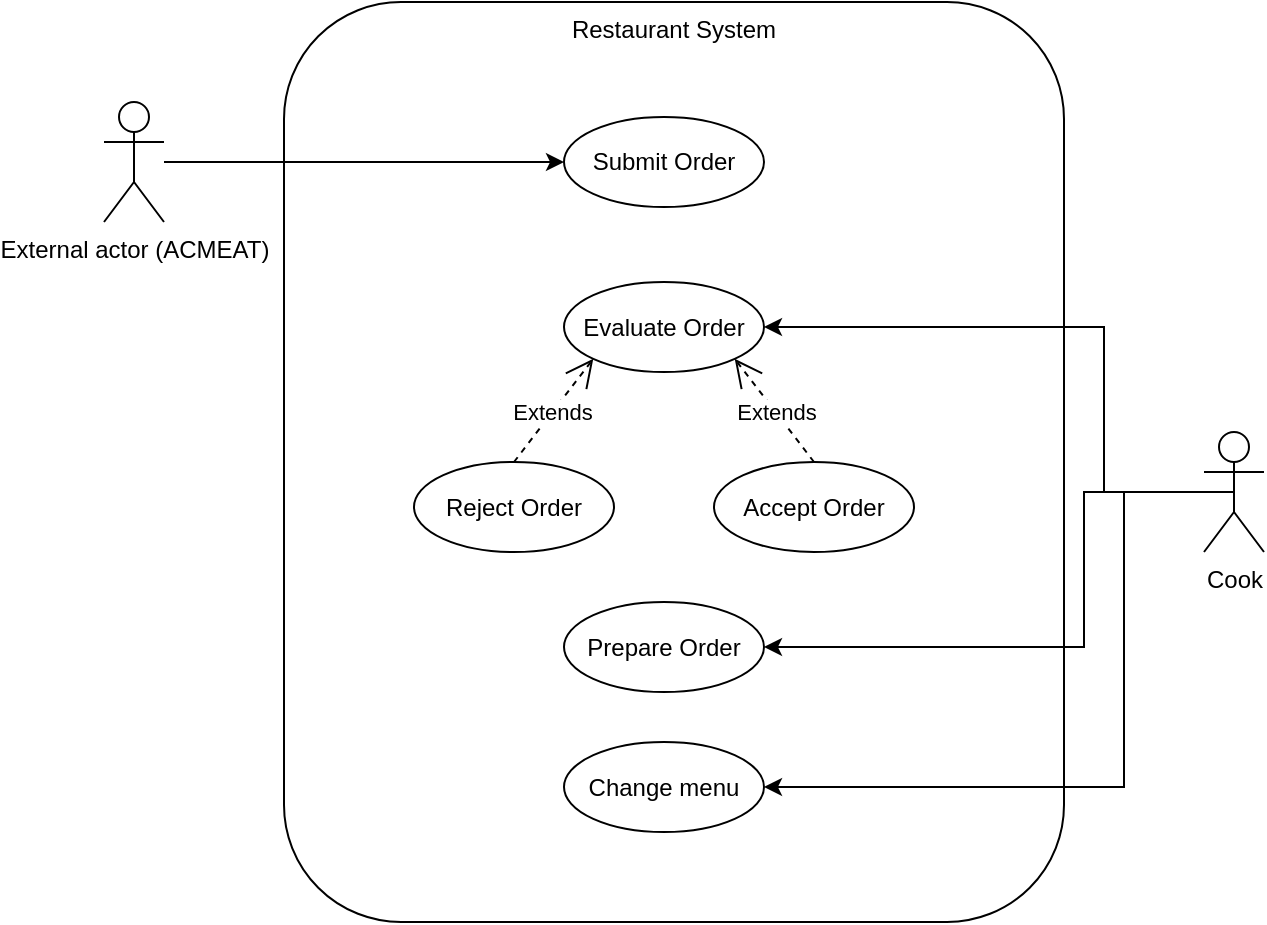 <mxfile version="28.0.6">
  <diagram name="Pagina-1" id="c-uwUkHPffSPwhgFVyYJ">
    <mxGraphModel dx="1144" dy="815" grid="1" gridSize="10" guides="1" tooltips="1" connect="1" arrows="1" fold="1" page="1" pageScale="1" pageWidth="827" pageHeight="1169" math="0" shadow="0">
      <root>
        <mxCell id="0" />
        <mxCell id="1" parent="0" />
        <mxCell id="jGFvi2a09jElZurBwW-i-32" value="Restaurant System" style="rounded=1;whiteSpace=wrap;html=1;verticalAlign=top;" parent="1" vertex="1">
          <mxGeometry x="230" y="240" width="390" height="460" as="geometry" />
        </mxCell>
        <mxCell id="jGFvi2a09jElZurBwW-i-17" style="edgeStyle=orthogonalEdgeStyle;rounded=0;orthogonalLoop=1;jettySize=auto;html=1;" parent="1" source="jGFvi2a09jElZurBwW-i-1" target="jGFvi2a09jElZurBwW-i-16" edge="1">
          <mxGeometry relative="1" as="geometry" />
        </mxCell>
        <mxCell id="jGFvi2a09jElZurBwW-i-1" value="External actor (ACMEAT)" style="shape=umlActor;verticalLabelPosition=bottom;verticalAlign=top;html=1;" parent="1" vertex="1">
          <mxGeometry x="140" y="290" width="30" height="60" as="geometry" />
        </mxCell>
        <mxCell id="jGFvi2a09jElZurBwW-i-16" value="Submit Order" style="ellipse;whiteSpace=wrap;html=1;" parent="1" vertex="1">
          <mxGeometry x="370" y="297.5" width="100" height="45" as="geometry" />
        </mxCell>
        <mxCell id="jGFvi2a09jElZurBwW-i-18" value="Evaluate Order" style="ellipse;whiteSpace=wrap;html=1;" parent="1" vertex="1">
          <mxGeometry x="370" y="380" width="100" height="45" as="geometry" />
        </mxCell>
        <mxCell id="jGFvi2a09jElZurBwW-i-19" value="Accept Order" style="ellipse;whiteSpace=wrap;html=1;" parent="1" vertex="1">
          <mxGeometry x="445" y="470" width="100" height="45" as="geometry" />
        </mxCell>
        <mxCell id="jGFvi2a09jElZurBwW-i-20" value="Reject Order" style="ellipse;whiteSpace=wrap;html=1;" parent="1" vertex="1">
          <mxGeometry x="295" y="470" width="100" height="45" as="geometry" />
        </mxCell>
        <mxCell id="jGFvi2a09jElZurBwW-i-21" value="Extends" style="endArrow=open;endSize=12;dashed=1;html=1;rounded=0;exitX=0.5;exitY=0;exitDx=0;exitDy=0;entryX=0;entryY=1;entryDx=0;entryDy=0;" parent="1" source="jGFvi2a09jElZurBwW-i-20" target="jGFvi2a09jElZurBwW-i-18" edge="1">
          <mxGeometry x="-0.015" width="160" relative="1" as="geometry">
            <mxPoint x="430" y="620" as="sourcePoint" />
            <mxPoint x="590" y="620" as="targetPoint" />
            <mxPoint as="offset" />
          </mxGeometry>
        </mxCell>
        <mxCell id="jGFvi2a09jElZurBwW-i-22" value="Extends" style="endArrow=open;endSize=12;dashed=1;html=1;rounded=0;exitX=0.5;exitY=0;exitDx=0;exitDy=0;entryX=1;entryY=1;entryDx=0;entryDy=0;" parent="1" source="jGFvi2a09jElZurBwW-i-19" target="jGFvi2a09jElZurBwW-i-18" edge="1">
          <mxGeometry x="-0.015" width="160" relative="1" as="geometry">
            <mxPoint x="450" y="642" as="sourcePoint" />
            <mxPoint x="489" y="590" as="targetPoint" />
            <mxPoint as="offset" />
          </mxGeometry>
        </mxCell>
        <mxCell id="jGFvi2a09jElZurBwW-i-24" style="edgeStyle=orthogonalEdgeStyle;rounded=0;orthogonalLoop=1;jettySize=auto;html=1;exitX=0.5;exitY=0.5;exitDx=0;exitDy=0;exitPerimeter=0;entryX=1;entryY=0.5;entryDx=0;entryDy=0;" parent="1" source="jGFvi2a09jElZurBwW-i-23" target="jGFvi2a09jElZurBwW-i-18" edge="1">
          <mxGeometry relative="1" as="geometry">
            <mxPoint x="690" y="450" as="targetPoint" />
            <Array as="points">
              <mxPoint x="640" y="485" />
              <mxPoint x="640" y="403" />
            </Array>
          </mxGeometry>
        </mxCell>
        <mxCell id="jGFvi2a09jElZurBwW-i-26" style="edgeStyle=orthogonalEdgeStyle;rounded=0;orthogonalLoop=1;jettySize=auto;html=1;entryX=1;entryY=0.5;entryDx=0;entryDy=0;" parent="1" source="jGFvi2a09jElZurBwW-i-23" target="jGFvi2a09jElZurBwW-i-25" edge="1">
          <mxGeometry relative="1" as="geometry">
            <Array as="points">
              <mxPoint x="630" y="485" />
              <mxPoint x="630" y="563" />
            </Array>
          </mxGeometry>
        </mxCell>
        <mxCell id="jGFvi2a09jElZurBwW-i-31" style="edgeStyle=orthogonalEdgeStyle;rounded=0;orthogonalLoop=1;jettySize=auto;html=1;entryX=1;entryY=0.5;entryDx=0;entryDy=0;" parent="1" source="jGFvi2a09jElZurBwW-i-23" target="jGFvi2a09jElZurBwW-i-30" edge="1">
          <mxGeometry relative="1" as="geometry">
            <Array as="points">
              <mxPoint x="650" y="485" />
              <mxPoint x="650" y="633" />
            </Array>
          </mxGeometry>
        </mxCell>
        <mxCell id="jGFvi2a09jElZurBwW-i-23" value="Cook" style="shape=umlActor;verticalLabelPosition=bottom;verticalAlign=top;html=1;" parent="1" vertex="1">
          <mxGeometry x="690" y="455" width="30" height="60" as="geometry" />
        </mxCell>
        <mxCell id="jGFvi2a09jElZurBwW-i-25" value="Prepare Order" style="ellipse;whiteSpace=wrap;html=1;" parent="1" vertex="1">
          <mxGeometry x="370" y="540" width="100" height="45" as="geometry" />
        </mxCell>
        <mxCell id="jGFvi2a09jElZurBwW-i-30" value="Change menu" style="ellipse;whiteSpace=wrap;html=1;" parent="1" vertex="1">
          <mxGeometry x="370" y="610" width="100" height="45" as="geometry" />
        </mxCell>
      </root>
    </mxGraphModel>
  </diagram>
</mxfile>
